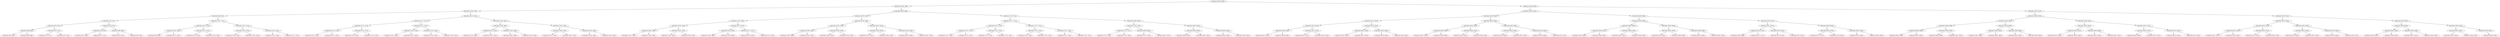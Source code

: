 digraph G{
282522451 [label="Node{data=[8306, 8306]}"]
282522451 -> 2137725915
2137725915 [label="Node{data=[1486, 1486]}"]
2137725915 -> 1645707816
1645707816 [label="Node{data=[1309, 1309]}"]
1645707816 -> 1821786271
1821786271 [label="Node{data=[982, 982]}"]
1821786271 -> 1274898997
1274898997 [label="Node{data=[974, 974]}"]
1274898997 -> 1819219282
1819219282 [label="Node{data=[970, 970]}"]
1819219282 -> 842521653
842521653 [label="Node{data=[968, 968]}"]
842521653 -> 1820061780
1820061780 [label="Node{data=[955, 955]}"]
842521653 -> 1282900780
1282900780 [label="Node{data=[969, 969]}"]
1819219282 -> 1487325813
1487325813 [label="Node{data=[972, 972]}"]
1487325813 -> 1425826592
1425826592 [label="Node{data=[971, 971]}"]
1487325813 -> 1731645627
1731645627 [label="Node{data=[973, 973]}"]
1274898997 -> 396902802
396902802 [label="Node{data=[978, 978]}"]
396902802 -> 2033439856
2033439856 [label="Node{data=[976, 976]}"]
2033439856 -> 1323392277
1323392277 [label="Node{data=[975, 975]}"]
2033439856 -> 520351610
520351610 [label="Node{data=[977, 977]}"]
396902802 -> 1257413081
1257413081 [label="Node{data=[980, 980]}"]
1257413081 -> 763712675
763712675 [label="Node{data=[979, 979]}"]
1257413081 -> 1774763507
1774763507 [label="Node{data=[981, 981]}"]
1821786271 -> 1773201295
1773201295 [label="Node{data=[1017, 1017]}"]
1773201295 -> 928159537
928159537 [label="Node{data=[1013, 1013]}"]
928159537 -> 821427508
821427508 [label="Node{data=[1005, 1005]}"]
821427508 -> 478079484
478079484 [label="Node{data=[983, 983]}"]
821427508 -> 1922890083
1922890083 [label="Node{data=[1012, 1012]}"]
928159537 -> 1372848926
1372848926 [label="Node{data=[1015, 1015]}"]
1372848926 -> 1322735693
1322735693 [label="Node{data=[1014, 1014]}"]
1372848926 -> 621640034
621640034 [label="Node{data=[1016, 1016]}"]
1773201295 -> 818924353
818924353 [label="Node{data=[1021, 1021]}"]
818924353 -> 1098048181
1098048181 [label="Node{data=[1019, 1019]}"]
1098048181 -> 890494950
890494950 [label="Node{data=[1018, 1018]}"]
1098048181 -> 2073781839
2073781839 [label="Node{data=[1020, 1020]}"]
818924353 -> 901787582
901787582 [label="Node{data=[1023, 1023]}"]
901787582 -> 1676739833
1676739833 [label="Node{data=[1022, 1022]}"]
901787582 -> 1211501454
1211501454 [label="Node{data=[1167, 1167]}"]
1645707816 -> 1757394393
1757394393 [label="Node{data=[1325, 1325]}"]
1757394393 -> 1547098799
1547098799 [label="Node{data=[1317, 1317]}"]
1547098799 -> 923519772
923519772 [label="Node{data=[1313, 1313]}"]
923519772 -> 1335479304
1335479304 [label="Node{data=[1311, 1311]}"]
1335479304 -> 1511893343
1511893343 [label="Node{data=[1310, 1310]}"]
1335479304 -> 806679313
806679313 [label="Node{data=[1312, 1312]}"]
923519772 -> 1504611620
1504611620 [label="Node{data=[1315, 1315]}"]
1504611620 -> 1490477973
1490477973 [label="Node{data=[1314, 1314]}"]
1504611620 -> 1874259585
1874259585 [label="Node{data=[1316, 1316]}"]
1547098799 -> 2024608797
2024608797 [label="Node{data=[1321, 1321]}"]
2024608797 -> 1439129985
1439129985 [label="Node{data=[1319, 1319]}"]
1439129985 -> 987949799
987949799 [label="Node{data=[1318, 1318]}"]
1439129985 -> 1660475868
1660475868 [label="Node{data=[1320, 1320]}"]
2024608797 -> 1919231074
1919231074 [label="Node{data=[1323, 1323]}"]
1919231074 -> 482384070
482384070 [label="Node{data=[1322, 1322]}"]
1919231074 -> 836299883
836299883 [label="Node{data=[1324, 1324]}"]
1757394393 -> 357230005
357230005 [label="Node{data=[1469, 1469]}"]
357230005 -> 1322747210
1322747210 [label="Node{data=[1368, 1368]}"]
1322747210 -> 1447633662
1447633662 [label="Node{data=[1350, 1350]}"]
1447633662 -> 537147368
537147368 [label="Node{data=[1326, 1326]}"]
1447633662 -> 1654724880
1654724880 [label="Node{data=[1367, 1367]}"]
1322747210 -> 279850459
279850459 [label="Node{data=[1436, 1436]}"]
279850459 -> 258974690
258974690 [label="Node{data=[1369, 1369]}"]
279850459 -> 248872592
248872592 [label="Node{data=[1449, 1449]}"]
357230005 -> 1683398595
1683398595 [label="Node{data=[1482, 1482]}"]
1683398595 -> 100116071
100116071 [label="Node{data=[1480, 1480]}"]
100116071 -> 2004182408
2004182408 [label="Node{data=[1470, 1470]}"]
100116071 -> 1383179272
1383179272 [label="Node{data=[1481, 1481]}"]
1683398595 -> 34181378
34181378 [label="Node{data=[1484, 1484]}"]
34181378 -> 980798394
980798394 [label="Node{data=[1483, 1483]}"]
34181378 -> 1718657113
1718657113 [label="Node{data=[1485, 1485]}"]
2137725915 -> 964561275
964561275 [label="Node{data=[6695, 6695]}"]
964561275 -> 2008096471
2008096471 [label="Node{data=[2079, 2079]}"]
2008096471 -> 1670198144
1670198144 [label="Node{data=[1494, 1494]}"]
1670198144 -> 10237376
10237376 [label="Node{data=[1490, 1490]}"]
10237376 -> 1239466361
1239466361 [label="Node{data=[1488, 1488]}"]
1239466361 -> 920140084
920140084 [label="Node{data=[1487, 1487]}"]
1239466361 -> 1011027292
1011027292 [label="Node{data=[1489, 1489]}"]
10237376 -> 1561333025
1561333025 [label="Node{data=[1492, 1492]}"]
1561333025 -> 305456371
305456371 [label="Node{data=[1491, 1491]}"]
1561333025 -> 1699905048
1699905048 [label="Node{data=[1493, 1493]}"]
1670198144 -> 1096787459
1096787459 [label="Node{data=[2075, 2075]}"]
1096787459 -> 486261260
486261260 [label="Node{data=[1496, 1496]}"]
486261260 -> 702393884
702393884 [label="Node{data=[1495, 1495]}"]
486261260 -> 1594472321
1594472321 [label="Node{data=[2068, 2068]}"]
1096787459 -> 1666870749
1666870749 [label="Node{data=[2077, 2077]}"]
1666870749 -> 561195032
561195032 [label="Node{data=[2076, 2076]}"]
1666870749 -> 1696259940
1696259940 [label="Node{data=[2078, 2078]}"]
2008096471 -> 2008930809
2008930809 [label="Node{data=[2296, 2296]}"]
2008930809 -> 1194944086
1194944086 [label="Node{data=[2292, 2292]}"]
1194944086 -> 2134025537
2134025537 [label="Node{data=[2290, 2290]}"]
2134025537 -> 1281401916
1281401916 [label="Node{data=[2289, 2289]}"]
2134025537 -> 1435225688
1435225688 [label="Node{data=[2291, 2291]}"]
1194944086 -> 1502349673
1502349673 [label="Node{data=[2294, 2294]}"]
1502349673 -> 872327092
872327092 [label="Node{data=[2293, 2293]}"]
1502349673 -> 2062988467
2062988467 [label="Node{data=[2295, 2295]}"]
2008930809 -> 1904499899
1904499899 [label="Node{data=[2610, 2610]}"]
1904499899 -> 1224397987
1224397987 [label="Node{data=[2298, 2298]}"]
1224397987 -> 243206415
243206415 [label="Node{data=[2297, 2297]}"]
1224397987 -> 1097033567
1097033567 [label="Node{data=[2400, 2400]}"]
1904499899 -> 307337804
307337804 [label="Node{data=[3290, 3290]}"]
307337804 -> 202382185
202382185 [label="Node{data=[3026, 3026]}"]
307337804 -> 2052148373
2052148373 [label="Node{data=[3297, 3297]}"]
964561275 -> 550671647
550671647 [label="Node{data=[7225, 7225]}"]
550671647 -> 1045424307
1045424307 [label="Node{data=[7217, 7217]}"]
1045424307 -> 847804224
847804224 [label="Node{data=[7213, 7213]}"]
847804224 -> 1120772192
1120772192 [label="Node{data=[7211, 7211]}"]
1120772192 -> 1979957067
1979957067 [label="Node{data=[7210, 7210]}"]
1120772192 -> 927521608
927521608 [label="Node{data=[7212, 7212]}"]
847804224 -> 1175160982
1175160982 [label="Node{data=[7215, 7215]}"]
1175160982 -> 1777008279
1777008279 [label="Node{data=[7214, 7214]}"]
1175160982 -> 49872134
49872134 [label="Node{data=[7216, 7216]}"]
1045424307 -> 1939600522
1939600522 [label="Node{data=[7221, 7221]}"]
1939600522 -> 1766759767
1766759767 [label="Node{data=[7219, 7219]}"]
1766759767 -> 1475266735
1475266735 [label="Node{data=[7218, 7218]}"]
1766759767 -> 305860505
305860505 [label="Node{data=[7220, 7220]}"]
1939600522 -> 1042847472
1042847472 [label="Node{data=[7223, 7223]}"]
1042847472 -> 596709447
596709447 [label="Node{data=[7222, 7222]}"]
1042847472 -> 43716394
43716394 [label="Node{data=[7224, 7224]}"]
550671647 -> 1209442087
1209442087 [label="Node{data=[8298, 8298]}"]
1209442087 -> 854794179
854794179 [label="Node{data=[7229, 7229]}"]
854794179 -> 424354546
424354546 [label="Node{data=[7227, 7227]}"]
424354546 -> 1140034734
1140034734 [label="Node{data=[7226, 7226]}"]
424354546 -> 1071701072
1071701072 [label="Node{data=[7228, 7228]}"]
854794179 -> 357028200
357028200 [label="Node{data=[8296, 8296]}"]
357028200 -> 1440427392
1440427392 [label="Node{data=[7732, 7732]}"]
357028200 -> 168971625
168971625 [label="Node{data=[8297, 8297]}"]
1209442087 -> 858329639
858329639 [label="Node{data=[8302, 8302]}"]
858329639 -> 407783867
407783867 [label="Node{data=[8300, 8300]}"]
407783867 -> 343261215
343261215 [label="Node{data=[8299, 8299]}"]
407783867 -> 211074813
211074813 [label="Node{data=[8301, 8301]}"]
858329639 -> 2002206050
2002206050 [label="Node{data=[8304, 8304]}"]
2002206050 -> 499036578
499036578 [label="Node{data=[8303, 8303]}"]
2002206050 -> 661782322
661782322 [label="Node{data=[8305, 8305]}"]
282522451 -> 238804599
238804599 [label="Node{data=[9484, 9484]}"]
238804599 -> 1086938879
1086938879 [label="Node{data=[9452, 9452]}"]
1086938879 -> 672322789
672322789 [label="Node{data=[9436, 9436]}"]
672322789 -> 11679418
11679418 [label="Node{data=[8314, 8314]}"]
11679418 -> 1344968893
1344968893 [label="Node{data=[8310, 8310]}"]
1344968893 -> 1520306913
1520306913 [label="Node{data=[8308, 8308]}"]
1520306913 -> 1687509163
1687509163 [label="Node{data=[8307, 8307]}"]
1520306913 -> 1963177317
1963177317 [label="Node{data=[8309, 8309]}"]
1344968893 -> 1911043080
1911043080 [label="Node{data=[8312, 8312]}"]
1911043080 -> 1527505366
1527505366 [label="Node{data=[8311, 8311]}"]
1911043080 -> 362129948
362129948 [label="Node{data=[8313, 8313]}"]
11679418 -> 2111151446
2111151446 [label="Node{data=[9432, 9432]}"]
2111151446 -> 1294843536
1294843536 [label="Node{data=[9430, 9430]}"]
1294843536 -> 1236067250
1236067250 [label="Node{data=[8315, 8315]}"]
1294843536 -> 1909552593
1909552593 [label="Node{data=[9431, 9431]}"]
2111151446 -> 549415312
549415312 [label="Node{data=[9434, 9434]}"]
549415312 -> 4622889
4622889 [label="Node{data=[9433, 9433]}"]
549415312 -> 777603296
777603296 [label="Node{data=[9435, 9435]}"]
672322789 -> 1423761159
1423761159 [label="Node{data=[9444, 9444]}"]
1423761159 -> 267702245
267702245 [label="Node{data=[9440, 9440]}"]
267702245 -> 1003949040
1003949040 [label="Node{data=[9438, 9438]}"]
1003949040 -> 1605192226
1605192226 [label="Node{data=[9437, 9437]}"]
1003949040 -> 1832620599
1832620599 [label="Node{data=[9439, 9439]}"]
267702245 -> 1150940050
1150940050 [label="Node{data=[9442, 9442]}"]
1150940050 -> 1192425594
1192425594 [label="Node{data=[9441, 9441]}"]
1150940050 -> 1918588640
1918588640 [label="Node{data=[9443, 9443]}"]
1423761159 -> 1128319158
1128319158 [label="Node{data=[9448, 9448]}"]
1128319158 -> 1221502511
1221502511 [label="Node{data=[9446, 9446]}"]
1221502511 -> 416237156
416237156 [label="Node{data=[9445, 9445]}"]
1221502511 -> 806092747
806092747 [label="Node{data=[9447, 9447]}"]
1128319158 -> 1967883268
1967883268 [label="Node{data=[9450, 9450]}"]
1967883268 -> 1208593244
1208593244 [label="Node{data=[9449, 9449]}"]
1967883268 -> 714549343
714549343 [label="Node{data=[9451, 9451]}"]
1086938879 -> 1158508385
1158508385 [label="Node{data=[9468, 9468]}"]
1158508385 -> 1817163872
1817163872 [label="Node{data=[9460, 9460]}"]
1817163872 -> 1771683326
1771683326 [label="Node{data=[9456, 9456]}"]
1771683326 -> 2053092674
2053092674 [label="Node{data=[9454, 9454]}"]
2053092674 -> 1418177295
1418177295 [label="Node{data=[9453, 9453]}"]
2053092674 -> 1167754567
1167754567 [label="Node{data=[9455, 9455]}"]
1771683326 -> 1632155207
1632155207 [label="Node{data=[9458, 9458]}"]
1632155207 -> 1715141257
1715141257 [label="Node{data=[9457, 9457]}"]
1632155207 -> 252508818
252508818 [label="Node{data=[9459, 9459]}"]
1817163872 -> 506324617
506324617 [label="Node{data=[9464, 9464]}"]
506324617 -> 980652421
980652421 [label="Node{data=[9462, 9462]}"]
980652421 -> 187489008
187489008 [label="Node{data=[9461, 9461]}"]
980652421 -> 1662806381
1662806381 [label="Node{data=[9463, 9463]}"]
506324617 -> 309641769
309641769 [label="Node{data=[9466, 9466]}"]
309641769 -> 883791451
883791451 [label="Node{data=[9465, 9465]}"]
309641769 -> 1497047396
1497047396 [label="Node{data=[9467, 9467]}"]
1158508385 -> 1500277807
1500277807 [label="Node{data=[9476, 9476]}"]
1500277807 -> 1832753313
1832753313 [label="Node{data=[9472, 9472]}"]
1832753313 -> 905630739
905630739 [label="Node{data=[9470, 9470]}"]
905630739 -> 902489033
902489033 [label="Node{data=[9469, 9469]}"]
905630739 -> 259914827
259914827 [label="Node{data=[9471, 9471]}"]
1832753313 -> 243565973
243565973 [label="Node{data=[9474, 9474]}"]
243565973 -> 1832747546
1832747546 [label="Node{data=[9473, 9473]}"]
243565973 -> 260829407
260829407 [label="Node{data=[9475, 9475]}"]
1500277807 -> 1869925057
1869925057 [label="Node{data=[9480, 9480]}"]
1869925057 -> 1165378199
1165378199 [label="Node{data=[9478, 9478]}"]
1165378199 -> 1155147121
1155147121 [label="Node{data=[9477, 9477]}"]
1165378199 -> 344401981
344401981 [label="Node{data=[9479, 9479]}"]
1869925057 -> 1567410862
1567410862 [label="Node{data=[9482, 9482]}"]
1567410862 -> 712591726
712591726 [label="Node{data=[9481, 9481]}"]
1567410862 -> 1058865405
1058865405 [label="Node{data=[9483, 9483]}"]
238804599 -> 318112227
318112227 [label="Node{data=[9516, 9516]}"]
318112227 -> 695500969
695500969 [label="Node{data=[9500, 9500]}"]
695500969 -> 1227267792
1227267792 [label="Node{data=[9492, 9492]}"]
1227267792 -> 518747617
518747617 [label="Node{data=[9488, 9488]}"]
518747617 -> 1018205894
1018205894 [label="Node{data=[9486, 9486]}"]
1018205894 -> 835467313
835467313 [label="Node{data=[9485, 9485]}"]
1018205894 -> 1289871558
1289871558 [label="Node{data=[9487, 9487]}"]
518747617 -> 165728454
165728454 [label="Node{data=[9490, 9490]}"]
165728454 -> 836661658
836661658 [label="Node{data=[9489, 9489]}"]
165728454 -> 1627638304
1627638304 [label="Node{data=[9491, 9491]}"]
1227267792 -> 581427478
581427478 [label="Node{data=[9496, 9496]}"]
581427478 -> 768504676
768504676 [label="Node{data=[9494, 9494]}"]
768504676 -> 1868469734
1868469734 [label="Node{data=[9493, 9493]}"]
768504676 -> 284360935
284360935 [label="Node{data=[9495, 9495]}"]
581427478 -> 230812862
230812862 [label="Node{data=[9498, 9498]}"]
230812862 -> 1397418801
1397418801 [label="Node{data=[9497, 9497]}"]
230812862 -> 1210098971
1210098971 [label="Node{data=[9499, 9499]}"]
695500969 -> 1088184512
1088184512 [label="Node{data=[9508, 9508]}"]
1088184512 -> 1115345017
1115345017 [label="Node{data=[9504, 9504]}"]
1115345017 -> 1189980260
1189980260 [label="Node{data=[9502, 9502]}"]
1189980260 -> 195610079
195610079 [label="Node{data=[9501, 9501]}"]
1189980260 -> 684813834
684813834 [label="Node{data=[9503, 9503]}"]
1115345017 -> 1018989169
1018989169 [label="Node{data=[9506, 9506]}"]
1018989169 -> 398048010
398048010 [label="Node{data=[9505, 9505]}"]
1018989169 -> 1525809695
1525809695 [label="Node{data=[9507, 9507]}"]
1088184512 -> 2045806197
2045806197 [label="Node{data=[9512, 9512]}"]
2045806197 -> 558326840
558326840 [label="Node{data=[9510, 9510]}"]
558326840 -> 2080172785
2080172785 [label="Node{data=[9509, 9509]}"]
558326840 -> 827649387
827649387 [label="Node{data=[9511, 9511]}"]
2045806197 -> 1282020890
1282020890 [label="Node{data=[9514, 9514]}"]
1282020890 -> 1444338955
1444338955 [label="Node{data=[9513, 9513]}"]
1282020890 -> 1252073050
1252073050 [label="Node{data=[9515, 9515]}"]
318112227 -> 1552457168
1552457168 [label="Node{data=[9532, 9532]}"]
1552457168 -> 1078889117
1078889117 [label="Node{data=[9524, 9524]}"]
1078889117 -> 542177562
542177562 [label="Node{data=[9520, 9520]}"]
542177562 -> 1648455812
1648455812 [label="Node{data=[9518, 9518]}"]
1648455812 -> 2050955009
2050955009 [label="Node{data=[9517, 9517]}"]
1648455812 -> 1309765817
1309765817 [label="Node{data=[9519, 9519]}"]
542177562 -> 1773066312
1773066312 [label="Node{data=[9522, 9522]}"]
1773066312 -> 8540329
8540329 [label="Node{data=[9521, 9521]}"]
1773066312 -> 34064551
34064551 [label="Node{data=[9523, 9523]}"]
1078889117 -> 1205265638
1205265638 [label="Node{data=[9528, 9528]}"]
1205265638 -> 1478826188
1478826188 [label="Node{data=[9526, 9526]}"]
1478826188 -> 1244667001
1244667001 [label="Node{data=[9525, 9525]}"]
1478826188 -> 1984870248
1984870248 [label="Node{data=[9527, 9527]}"]
1205265638 -> 105876627
105876627 [label="Node{data=[9530, 9530]}"]
105876627 -> 1985746926
1985746926 [label="Node{data=[9529, 9529]}"]
105876627 -> 1019547272
1019547272 [label="Node{data=[9531, 9531]}"]
1552457168 -> 1068702607
1068702607 [label="Node{data=[9540, 9540]}"]
1068702607 -> 1172448254
1172448254 [label="Node{data=[9536, 9536]}"]
1172448254 -> 1394061259
1394061259 [label="Node{data=[9534, 9534]}"]
1394061259 -> 1194482287
1194482287 [label="Node{data=[9533, 9533]}"]
1394061259 -> 1627016805
1627016805 [label="Node{data=[9535, 9535]}"]
1172448254 -> 877882455
877882455 [label="Node{data=[9538, 9538]}"]
877882455 -> 1523905761
1523905761 [label="Node{data=[9537, 9537]}"]
877882455 -> 257961206
257961206 [label="Node{data=[9539, 9539]}"]
1068702607 -> 1029427737
1029427737 [label="Node{data=[9544, 9544]}"]
1029427737 -> 314912817
314912817 [label="Node{data=[9542, 9542]}"]
314912817 -> 1875619188
1875619188 [label="Node{data=[9541, 9541]}"]
314912817 -> 1631726567
1631726567 [label="Node{data=[9543, 9543]}"]
1029427737 -> 40564428
40564428 [label="Node{data=[9545, 9545]}"]
40564428 -> 966072840
966072840 [label="Node{data=[9546, 9546]}"]
}